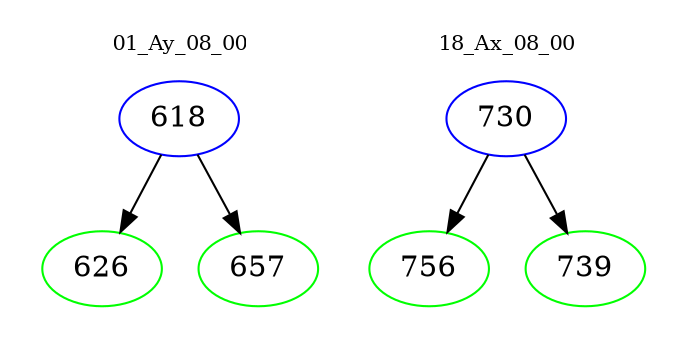 digraph{
subgraph cluster_0 {
color = white
label = "01_Ay_08_00";
fontsize=10;
T0_618 [label="618", color="blue"]
T0_618 -> T0_626 [color="black"]
T0_626 [label="626", color="green"]
T0_618 -> T0_657 [color="black"]
T0_657 [label="657", color="green"]
}
subgraph cluster_1 {
color = white
label = "18_Ax_08_00";
fontsize=10;
T1_730 [label="730", color="blue"]
T1_730 -> T1_756 [color="black"]
T1_756 [label="756", color="green"]
T1_730 -> T1_739 [color="black"]
T1_739 [label="739", color="green"]
}
}
